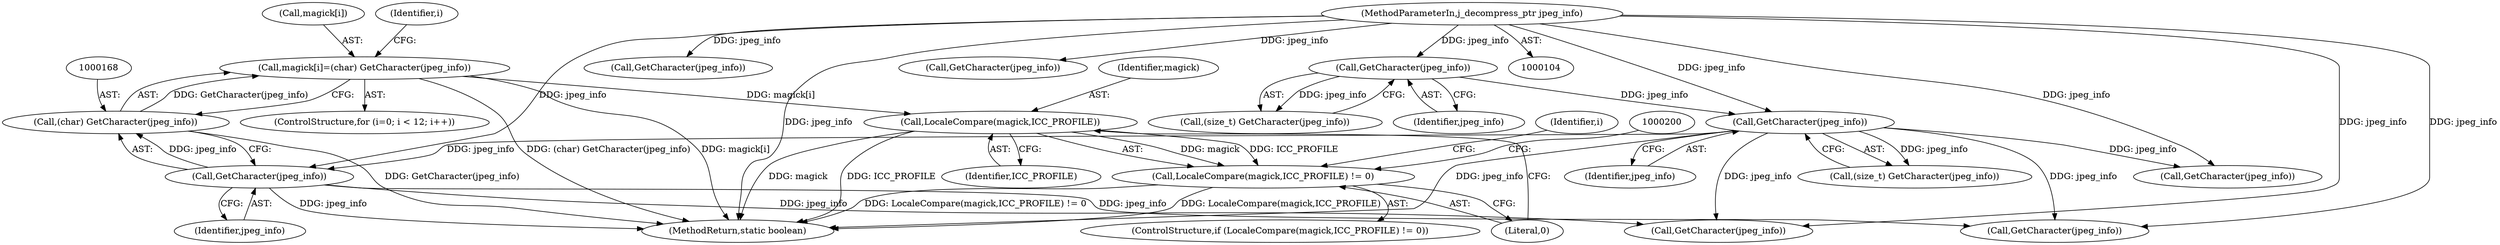 digraph "0_ImageMagick_39f226a9c137f547e12afde972eeba7551124493@array" {
"1000163" [label="(Call,magick[i]=(char) GetCharacter(jpeg_info))"];
"1000167" [label="(Call,(char) GetCharacter(jpeg_info))"];
"1000169" [label="(Call,GetCharacter(jpeg_info))"];
"1000131" [label="(Call,GetCharacter(jpeg_info))"];
"1000124" [label="(Call,GetCharacter(jpeg_info))"];
"1000105" [label="(MethodParameterIn,j_decompress_ptr jpeg_info)"];
"1000173" [label="(Call,LocaleCompare(magick,ICC_PROFILE))"];
"1000172" [label="(Call,LocaleCompare(magick,ICC_PROFILE) != 0)"];
"1000278" [label="(Call,GetCharacter(jpeg_info))"];
"1000175" [label="(Identifier,ICC_PROFILE)"];
"1000122" [label="(Call,(size_t) GetCharacter(jpeg_info))"];
"1000167" [label="(Call,(char) GetCharacter(jpeg_info))"];
"1000180" [label="(Identifier,i)"];
"1000205" [label="(Call,GetCharacter(jpeg_info))"];
"1000171" [label="(ControlStructure,if (LocaleCompare(magick,ICC_PROFILE) != 0))"];
"1000164" [label="(Call,magick[i])"];
"1000148" [label="(Call,GetCharacter(jpeg_info))"];
"1000169" [label="(Call,GetCharacter(jpeg_info))"];
"1000390" [label="(MethodReturn,static boolean)"];
"1000124" [label="(Call,GetCharacter(jpeg_info))"];
"1000129" [label="(Call,(size_t) GetCharacter(jpeg_info))"];
"1000131" [label="(Call,GetCharacter(jpeg_info))"];
"1000125" [label="(Identifier,jpeg_info)"];
"1000162" [label="(Identifier,i)"];
"1000163" [label="(Call,magick[i]=(char) GetCharacter(jpeg_info))"];
"1000154" [label="(ControlStructure,for (i=0; i < 12; i++))"];
"1000201" [label="(Call,GetCharacter(jpeg_info))"];
"1000176" [label="(Literal,0)"];
"1000170" [label="(Identifier,jpeg_info)"];
"1000132" [label="(Identifier,jpeg_info)"];
"1000174" [label="(Identifier,magick)"];
"1000173" [label="(Call,LocaleCompare(magick,ICC_PROFILE))"];
"1000105" [label="(MethodParameterIn,j_decompress_ptr jpeg_info)"];
"1000172" [label="(Call,LocaleCompare(magick,ICC_PROFILE) != 0)"];
"1000193" [label="(Call,GetCharacter(jpeg_info))"];
"1000163" -> "1000154"  [label="AST: "];
"1000163" -> "1000167"  [label="CFG: "];
"1000164" -> "1000163"  [label="AST: "];
"1000167" -> "1000163"  [label="AST: "];
"1000162" -> "1000163"  [label="CFG: "];
"1000163" -> "1000390"  [label="DDG: magick[i]"];
"1000163" -> "1000390"  [label="DDG: (char) GetCharacter(jpeg_info)"];
"1000167" -> "1000163"  [label="DDG: GetCharacter(jpeg_info)"];
"1000163" -> "1000173"  [label="DDG: magick[i]"];
"1000167" -> "1000169"  [label="CFG: "];
"1000168" -> "1000167"  [label="AST: "];
"1000169" -> "1000167"  [label="AST: "];
"1000167" -> "1000390"  [label="DDG: GetCharacter(jpeg_info)"];
"1000169" -> "1000167"  [label="DDG: jpeg_info"];
"1000169" -> "1000170"  [label="CFG: "];
"1000170" -> "1000169"  [label="AST: "];
"1000169" -> "1000390"  [label="DDG: jpeg_info"];
"1000131" -> "1000169"  [label="DDG: jpeg_info"];
"1000105" -> "1000169"  [label="DDG: jpeg_info"];
"1000169" -> "1000193"  [label="DDG: jpeg_info"];
"1000169" -> "1000201"  [label="DDG: jpeg_info"];
"1000131" -> "1000129"  [label="AST: "];
"1000131" -> "1000132"  [label="CFG: "];
"1000132" -> "1000131"  [label="AST: "];
"1000129" -> "1000131"  [label="CFG: "];
"1000131" -> "1000390"  [label="DDG: jpeg_info"];
"1000131" -> "1000129"  [label="DDG: jpeg_info"];
"1000124" -> "1000131"  [label="DDG: jpeg_info"];
"1000105" -> "1000131"  [label="DDG: jpeg_info"];
"1000131" -> "1000148"  [label="DDG: jpeg_info"];
"1000131" -> "1000193"  [label="DDG: jpeg_info"];
"1000131" -> "1000201"  [label="DDG: jpeg_info"];
"1000124" -> "1000122"  [label="AST: "];
"1000124" -> "1000125"  [label="CFG: "];
"1000125" -> "1000124"  [label="AST: "];
"1000122" -> "1000124"  [label="CFG: "];
"1000124" -> "1000122"  [label="DDG: jpeg_info"];
"1000105" -> "1000124"  [label="DDG: jpeg_info"];
"1000105" -> "1000104"  [label="AST: "];
"1000105" -> "1000390"  [label="DDG: jpeg_info"];
"1000105" -> "1000148"  [label="DDG: jpeg_info"];
"1000105" -> "1000193"  [label="DDG: jpeg_info"];
"1000105" -> "1000201"  [label="DDG: jpeg_info"];
"1000105" -> "1000205"  [label="DDG: jpeg_info"];
"1000105" -> "1000278"  [label="DDG: jpeg_info"];
"1000173" -> "1000172"  [label="AST: "];
"1000173" -> "1000175"  [label="CFG: "];
"1000174" -> "1000173"  [label="AST: "];
"1000175" -> "1000173"  [label="AST: "];
"1000176" -> "1000173"  [label="CFG: "];
"1000173" -> "1000390"  [label="DDG: magick"];
"1000173" -> "1000390"  [label="DDG: ICC_PROFILE"];
"1000173" -> "1000172"  [label="DDG: magick"];
"1000173" -> "1000172"  [label="DDG: ICC_PROFILE"];
"1000172" -> "1000171"  [label="AST: "];
"1000172" -> "1000176"  [label="CFG: "];
"1000176" -> "1000172"  [label="AST: "];
"1000180" -> "1000172"  [label="CFG: "];
"1000200" -> "1000172"  [label="CFG: "];
"1000172" -> "1000390"  [label="DDG: LocaleCompare(magick,ICC_PROFILE) != 0"];
"1000172" -> "1000390"  [label="DDG: LocaleCompare(magick,ICC_PROFILE)"];
}

